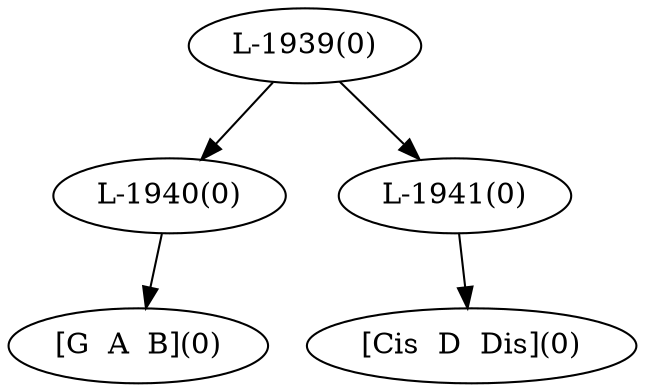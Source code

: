 digraph sample{
"L-1940(0)"->"[G  A  B](0)"
"L-1941(0)"->"[Cis  D  Dis](0)"
"L-1939(0)"->"L-1940(0)"
"L-1939(0)"->"L-1941(0)"
{rank = min; "L-1939(0)"}
{rank = same; "L-1940(0)"; "L-1941(0)";}
{rank = max; "[Cis  D  Dis](0)"; "[G  A  B](0)";}
}